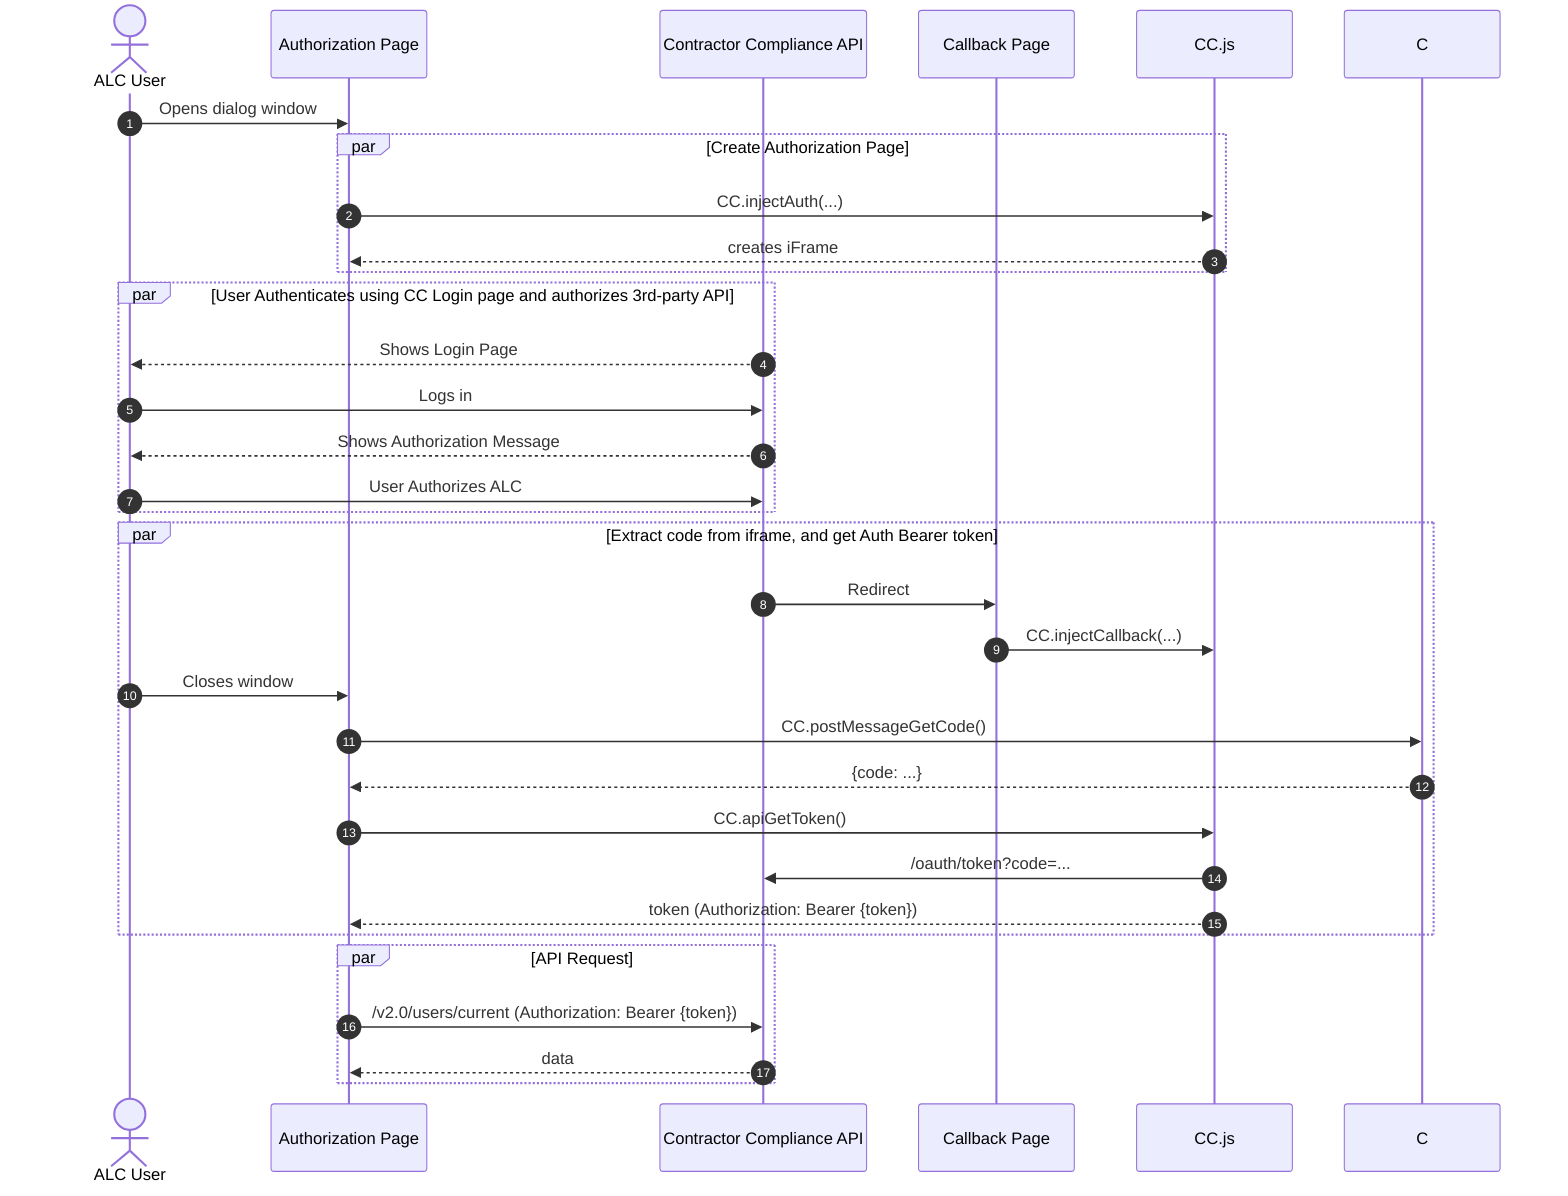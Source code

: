 sequenceDiagram
    autonumber

    actor User as ALC User

    participant A as Authorization Page
    participant API as Contractor Compliance API
    participant Callback as Callback Page
    participant js as CC.js

    User->>A: Opens dialog window

    par Create Authorization Page
        A->>js: CC.injectAuth(...)
        js-->>A: creates iFrame
    end

    par User Authenticates using CC Login page and authorizes 3rd-party API 
        API-->>User: Shows Login Page
        User->>API: Logs in
        API-->>User: Shows Authorization Message
        User->>API: User Authorizes ALC
    end

    par Extract code from iframe, and get Auth Bearer token
        API->>Callback: Redirect
        Callback->>js: CC.injectCallback(...)

        User->>A: Closes window
        A->>C: CC.postMessageGetCode()
        C-->>A: {code: ...}
        A->>js: CC.apiGetToken()
        js->>API: /oauth/token?code=...
        js-->>A: token (Authorization: Bearer {token})
    end

    par API Request
        A->>API: /v2.0/users/current (Authorization: Bearer {token})
        API-->>A: data
    end